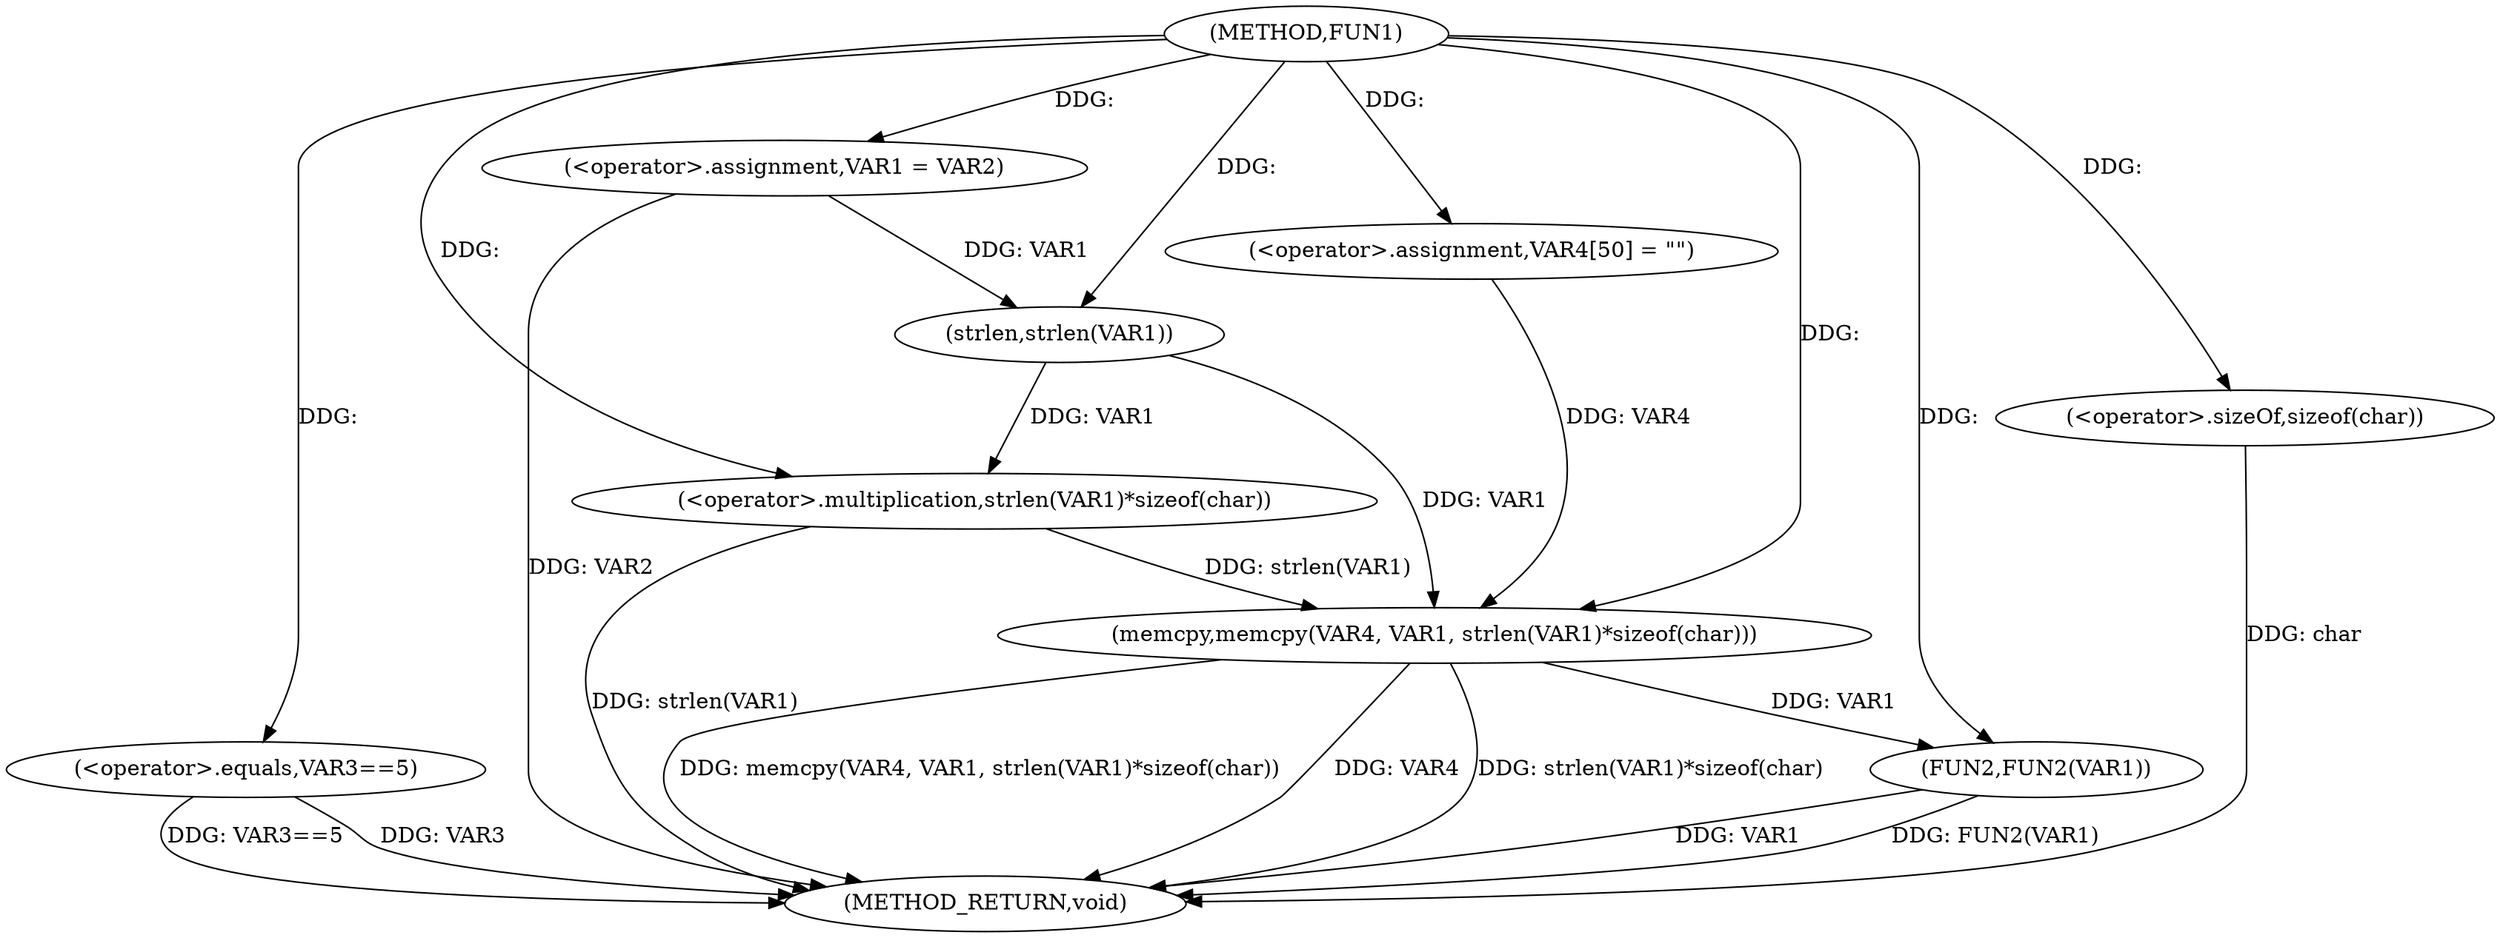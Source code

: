 digraph FUN1 {  
"1000100" [label = "(METHOD,FUN1)" ]
"1000127" [label = "(METHOD_RETURN,void)" ]
"1000104" [label = "(<operator>.assignment,VAR1 = VAR2)" ]
"1000108" [label = "(<operator>.equals,VAR3==5)" ]
"1000114" [label = "(<operator>.assignment,VAR4[50] = \"\")" ]
"1000117" [label = "(memcpy,memcpy(VAR4, VAR1, strlen(VAR1)*sizeof(char)))" ]
"1000120" [label = "(<operator>.multiplication,strlen(VAR1)*sizeof(char))" ]
"1000121" [label = "(strlen,strlen(VAR1))" ]
"1000123" [label = "(<operator>.sizeOf,sizeof(char))" ]
"1000125" [label = "(FUN2,FUN2(VAR1))" ]
  "1000117" -> "1000127"  [ label = "DDG: memcpy(VAR4, VAR1, strlen(VAR1)*sizeof(char))"] 
  "1000125" -> "1000127"  [ label = "DDG: VAR1"] 
  "1000125" -> "1000127"  [ label = "DDG: FUN2(VAR1)"] 
  "1000108" -> "1000127"  [ label = "DDG: VAR3==5"] 
  "1000120" -> "1000127"  [ label = "DDG: strlen(VAR1)"] 
  "1000117" -> "1000127"  [ label = "DDG: VAR4"] 
  "1000117" -> "1000127"  [ label = "DDG: strlen(VAR1)*sizeof(char)"] 
  "1000123" -> "1000127"  [ label = "DDG: char"] 
  "1000104" -> "1000127"  [ label = "DDG: VAR2"] 
  "1000108" -> "1000127"  [ label = "DDG: VAR3"] 
  "1000100" -> "1000104"  [ label = "DDG: "] 
  "1000100" -> "1000108"  [ label = "DDG: "] 
  "1000100" -> "1000114"  [ label = "DDG: "] 
  "1000114" -> "1000117"  [ label = "DDG: VAR4"] 
  "1000100" -> "1000117"  [ label = "DDG: "] 
  "1000121" -> "1000117"  [ label = "DDG: VAR1"] 
  "1000120" -> "1000117"  [ label = "DDG: strlen(VAR1)"] 
  "1000121" -> "1000120"  [ label = "DDG: VAR1"] 
  "1000104" -> "1000121"  [ label = "DDG: VAR1"] 
  "1000100" -> "1000121"  [ label = "DDG: "] 
  "1000100" -> "1000120"  [ label = "DDG: "] 
  "1000100" -> "1000123"  [ label = "DDG: "] 
  "1000117" -> "1000125"  [ label = "DDG: VAR1"] 
  "1000100" -> "1000125"  [ label = "DDG: "] 
}
